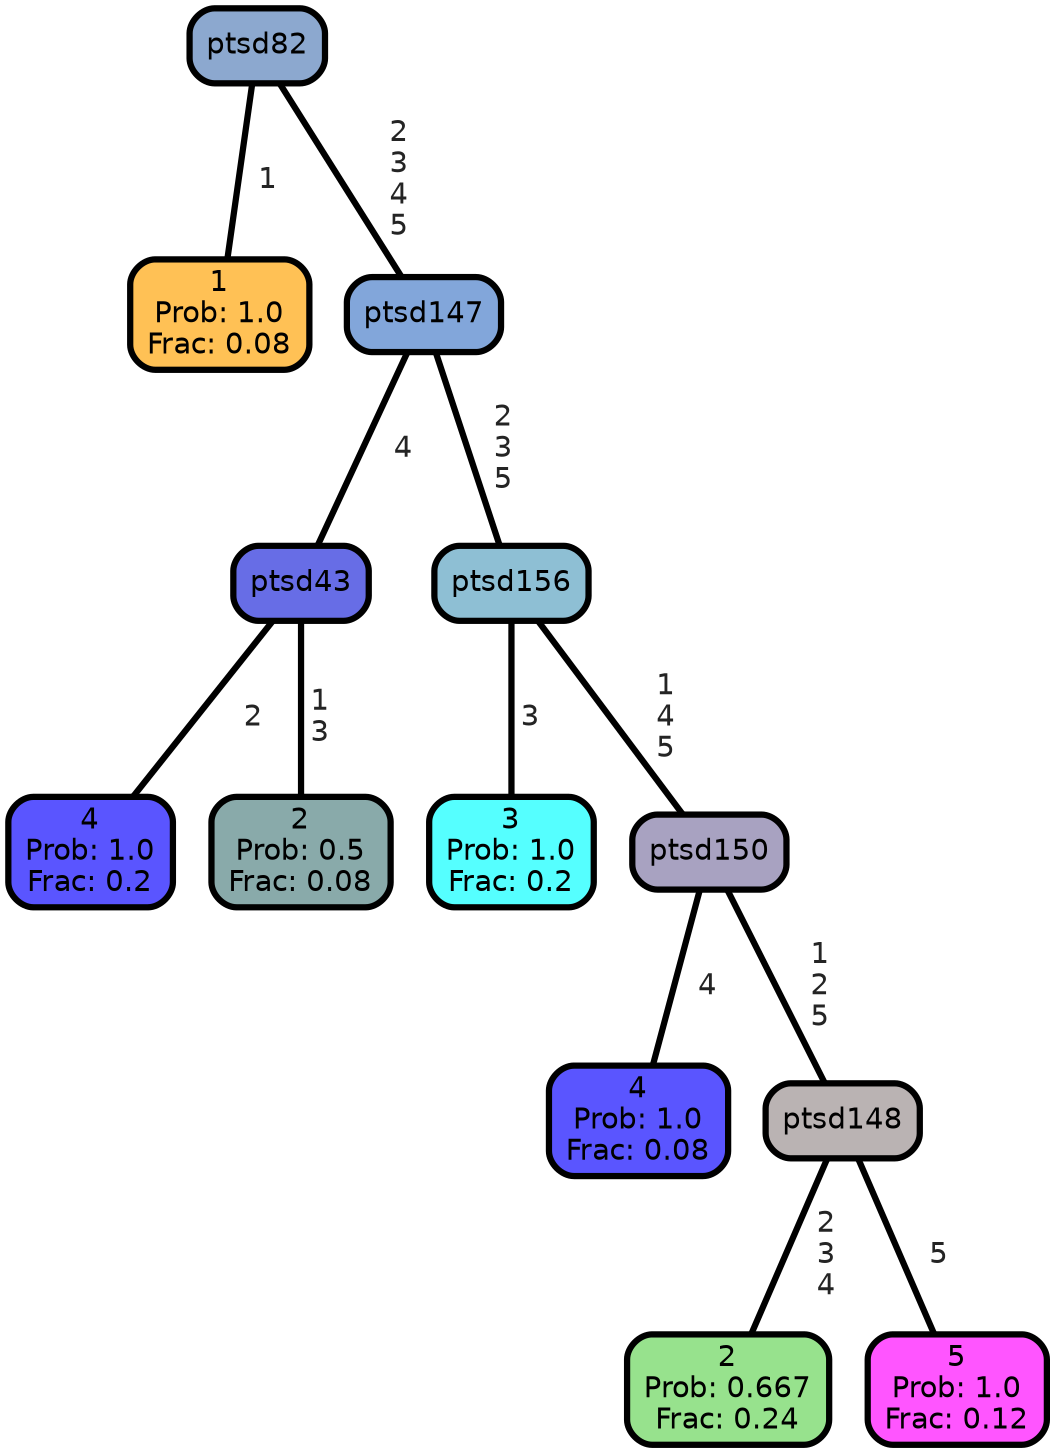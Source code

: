 graph Tree {
node [shape=box, style="filled, rounded",color="black",penwidth="3",fontcolor="black",                 fontname=helvetica] ;
graph [ranksep="0 equally", splines=straight,                 bgcolor=transparent, dpi=200] ;
edge [fontname=helvetica, fontweight=bold,fontcolor=grey14,color=black] ;
0 [label="1
Prob: 1.0
Frac: 0.08", fillcolor="#ffc155"] ;
1 [label="ptsd82", fillcolor="#8ca8cf"] ;
2 [label="4
Prob: 1.0
Frac: 0.2", fillcolor="#5a55ff"] ;
3 [label="ptsd43", fillcolor="#676de6"] ;
4 [label="2
Prob: 0.5
Frac: 0.08", fillcolor="#89aaaa"] ;
5 [label="ptsd147", fillcolor="#82a6da"] ;
6 [label="3
Prob: 1.0
Frac: 0.2", fillcolor="#55ffff"] ;
7 [label="ptsd156", fillcolor="#8ebfd4"] ;
8 [label="4
Prob: 1.0
Frac: 0.08", fillcolor="#5a55ff"] ;
9 [label="ptsd150", fillcolor="#a8a2c1"] ;
10 [label="2
Prob: 0.667
Frac: 0.24", fillcolor="#97e28d"] ;
11 [label="ptsd148", fillcolor="#bab3b3"] ;
12 [label="5
Prob: 1.0
Frac: 0.12", fillcolor="#ff55ff"] ;
1 -- 0 [label=" 1",penwidth=3] ;
1 -- 5 [label=" 2\n 3\n 4\n 5",penwidth=3] ;
3 -- 2 [label=" 2",penwidth=3] ;
3 -- 4 [label=" 1\n 3",penwidth=3] ;
5 -- 3 [label=" 4",penwidth=3] ;
5 -- 7 [label=" 2\n 3\n 5",penwidth=3] ;
7 -- 6 [label=" 3",penwidth=3] ;
7 -- 9 [label=" 1\n 4\n 5",penwidth=3] ;
9 -- 8 [label=" 4",penwidth=3] ;
9 -- 11 [label=" 1\n 2\n 5",penwidth=3] ;
11 -- 10 [label=" 2\n 3\n 4",penwidth=3] ;
11 -- 12 [label=" 5",penwidth=3] ;
{rank = same;}}